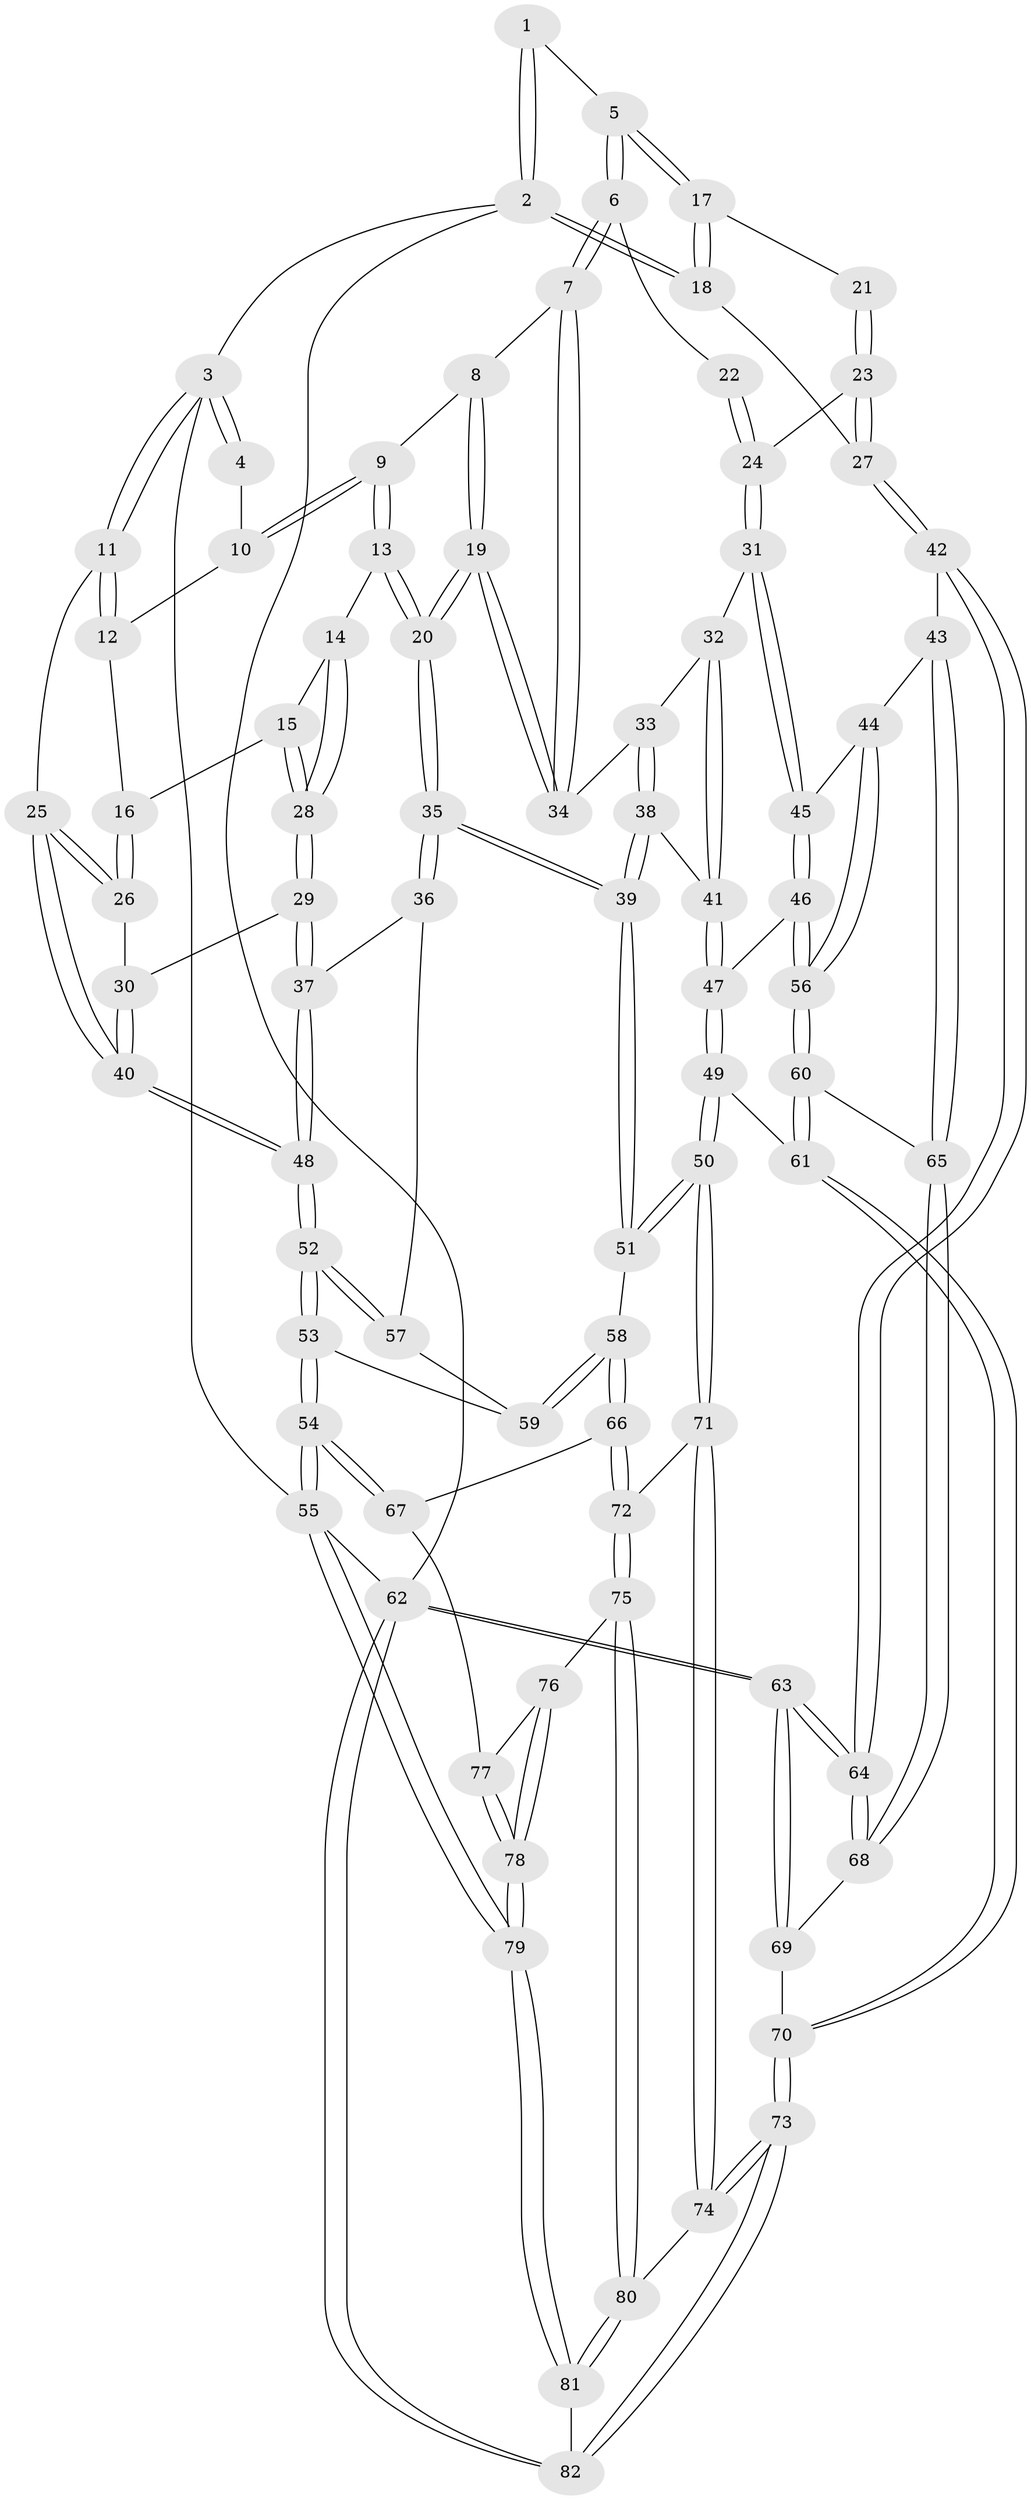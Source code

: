 // coarse degree distribution, {3: 0.5121951219512195, 4: 0.1951219512195122, 2: 0.17073170731707318, 5: 0.12195121951219512}
// Generated by graph-tools (version 1.1) at 2025/54/03/04/25 22:54:15]
// undirected, 82 vertices, 202 edges
graph export_dot {
  node [color=gray90,style=filled];
  1 [pos="+0.695379028477536+0"];
  2 [pos="+1+0"];
  3 [pos="+0+0"];
  4 [pos="+0.3142841358242288+0"];
  5 [pos="+0.7099010509029291+0"];
  6 [pos="+0.7017992999105498+0.09785552526701603"];
  7 [pos="+0.6945007986199538+0.11344238339960576"];
  8 [pos="+0.5107322559909309+0.16224287465516085"];
  9 [pos="+0.33668696688829264+0.12449414730116606"];
  10 [pos="+0.29148528145160624+0"];
  11 [pos="+0+0"];
  12 [pos="+0.16232748724714763+0.11323351105100113"];
  13 [pos="+0.3326452560437019+0.23733641794469382"];
  14 [pos="+0.29225839604809173+0.24192230343598808"];
  15 [pos="+0.18294156937074396+0.2414974684728605"];
  16 [pos="+0.1283670304880666+0.19815180881034433"];
  17 [pos="+1+0.14363506741904447"];
  18 [pos="+1+0.15999608056919662"];
  19 [pos="+0.39803948750525403+0.3525993362620045"];
  20 [pos="+0.3918829299394629+0.3577016422101736"];
  21 [pos="+0.9468386001984661+0.19177101393075818"];
  22 [pos="+0.8493726145726217+0.1804735144852438"];
  23 [pos="+0.9451667316962737+0.3486646597571868"];
  24 [pos="+0.9102030246788607+0.35459610695099614"];
  25 [pos="+0+0.22020506301384551"];
  26 [pos="+0.08956759552813388+0.21623517072270718"];
  27 [pos="+1+0.3893000469504423"];
  28 [pos="+0.17352535968694457+0.3421286744406552"];
  29 [pos="+0.16094252464054248+0.3898792516661113"];
  30 [pos="+0.11496300755060115+0.3320120979486688"];
  31 [pos="+0.8765077542465082+0.3751126152667341"];
  32 [pos="+0.7146240857819821+0.31369919698584037"];
  33 [pos="+0.6836732180402284+0.20336408752293123"];
  34 [pos="+0.6828030500550549+0.19841212282052054"];
  35 [pos="+0.38818109232945935+0.42101453234219893"];
  36 [pos="+0.17469393425980762+0.4326627030488989"];
  37 [pos="+0.16812969407920936+0.4210754745049345"];
  38 [pos="+0.5036161287443783+0.42277062192058107"];
  39 [pos="+0.3999459768228696+0.4377649322700095"];
  40 [pos="+0+0.27056572630640585"];
  41 [pos="+0.6725299043258+0.42564448203187455"];
  42 [pos="+1+0.5243241295949791"];
  43 [pos="+1+0.5531820590962438"];
  44 [pos="+0.9221081498484378+0.5029311698341417"];
  45 [pos="+0.8668289833918927+0.44288188777133264"];
  46 [pos="+0.7757804549459232+0.5160473960231379"];
  47 [pos="+0.6802450013254856+0.44751121966156315"];
  48 [pos="+0+0.28339973834629195"];
  49 [pos="+0.5563555908388811+0.6850281408446868"];
  50 [pos="+0.503765418505191+0.696767866212748"];
  51 [pos="+0.41580353524145774+0.5419926589594658"];
  52 [pos="+0+0.43385389549722464"];
  53 [pos="+0+0.4856881580002786"];
  54 [pos="+0+0.838370051246125"];
  55 [pos="+0+1"];
  56 [pos="+0.7940388374165421+0.6144848319437437"];
  57 [pos="+0.15276679363815976+0.4658805702266697"];
  58 [pos="+0.1327500885250176+0.6654553180288875"];
  59 [pos="+0.13457995913597232+0.5361450758937408"];
  60 [pos="+0.794148731165928+0.6584923488202601"];
  61 [pos="+0.7173683508475072+0.7041067249386759"];
  62 [pos="+1+1"];
  63 [pos="+1+1"];
  64 [pos="+1+0.7942423774704321"];
  65 [pos="+0.8605551667452276+0.6742963505906553"];
  66 [pos="+0.11794249084210179+0.6992693505611508"];
  67 [pos="+0.09714233547326413+0.7114922278958565"];
  68 [pos="+0.8891520034848036+0.7093554686267622"];
  69 [pos="+0.9071618008293304+0.8386911377494143"];
  70 [pos="+0.7706503447776577+0.9016957508335028"];
  71 [pos="+0.48760722387594196+0.7299153745724922"];
  72 [pos="+0.30228108662955844+0.7824922857504623"];
  73 [pos="+0.7178797453471352+1"];
  74 [pos="+0.4883158080682616+0.7345709067566144"];
  75 [pos="+0.27604746562001664+0.894057710191518"];
  76 [pos="+0.24322221204671626+0.9053928905924703"];
  77 [pos="+0.11103912954362555+0.7397085471469271"];
  78 [pos="+0.19675216751249794+0.9242900780177448"];
  79 [pos="+0+1"];
  80 [pos="+0.40437518008598405+1"];
  81 [pos="+0.4169274234211869+1"];
  82 [pos="+0.7224519425709435+1"];
  1 -- 2;
  1 -- 2;
  1 -- 5;
  2 -- 3;
  2 -- 18;
  2 -- 18;
  2 -- 62;
  3 -- 4;
  3 -- 4;
  3 -- 11;
  3 -- 11;
  3 -- 55;
  4 -- 10;
  5 -- 6;
  5 -- 6;
  5 -- 17;
  5 -- 17;
  6 -- 7;
  6 -- 7;
  6 -- 22;
  7 -- 8;
  7 -- 34;
  7 -- 34;
  8 -- 9;
  8 -- 19;
  8 -- 19;
  9 -- 10;
  9 -- 10;
  9 -- 13;
  9 -- 13;
  10 -- 12;
  11 -- 12;
  11 -- 12;
  11 -- 25;
  12 -- 16;
  13 -- 14;
  13 -- 20;
  13 -- 20;
  14 -- 15;
  14 -- 28;
  14 -- 28;
  15 -- 16;
  15 -- 28;
  15 -- 28;
  16 -- 26;
  16 -- 26;
  17 -- 18;
  17 -- 18;
  17 -- 21;
  18 -- 27;
  19 -- 20;
  19 -- 20;
  19 -- 34;
  19 -- 34;
  20 -- 35;
  20 -- 35;
  21 -- 23;
  21 -- 23;
  22 -- 24;
  22 -- 24;
  23 -- 24;
  23 -- 27;
  23 -- 27;
  24 -- 31;
  24 -- 31;
  25 -- 26;
  25 -- 26;
  25 -- 40;
  25 -- 40;
  26 -- 30;
  27 -- 42;
  27 -- 42;
  28 -- 29;
  28 -- 29;
  29 -- 30;
  29 -- 37;
  29 -- 37;
  30 -- 40;
  30 -- 40;
  31 -- 32;
  31 -- 45;
  31 -- 45;
  32 -- 33;
  32 -- 41;
  32 -- 41;
  33 -- 34;
  33 -- 38;
  33 -- 38;
  35 -- 36;
  35 -- 36;
  35 -- 39;
  35 -- 39;
  36 -- 37;
  36 -- 57;
  37 -- 48;
  37 -- 48;
  38 -- 39;
  38 -- 39;
  38 -- 41;
  39 -- 51;
  39 -- 51;
  40 -- 48;
  40 -- 48;
  41 -- 47;
  41 -- 47;
  42 -- 43;
  42 -- 64;
  42 -- 64;
  43 -- 44;
  43 -- 65;
  43 -- 65;
  44 -- 45;
  44 -- 56;
  44 -- 56;
  45 -- 46;
  45 -- 46;
  46 -- 47;
  46 -- 56;
  46 -- 56;
  47 -- 49;
  47 -- 49;
  48 -- 52;
  48 -- 52;
  49 -- 50;
  49 -- 50;
  49 -- 61;
  50 -- 51;
  50 -- 51;
  50 -- 71;
  50 -- 71;
  51 -- 58;
  52 -- 53;
  52 -- 53;
  52 -- 57;
  52 -- 57;
  53 -- 54;
  53 -- 54;
  53 -- 59;
  54 -- 55;
  54 -- 55;
  54 -- 67;
  54 -- 67;
  55 -- 79;
  55 -- 79;
  55 -- 62;
  56 -- 60;
  56 -- 60;
  57 -- 59;
  58 -- 59;
  58 -- 59;
  58 -- 66;
  58 -- 66;
  60 -- 61;
  60 -- 61;
  60 -- 65;
  61 -- 70;
  61 -- 70;
  62 -- 63;
  62 -- 63;
  62 -- 82;
  62 -- 82;
  63 -- 64;
  63 -- 64;
  63 -- 69;
  63 -- 69;
  64 -- 68;
  64 -- 68;
  65 -- 68;
  65 -- 68;
  66 -- 67;
  66 -- 72;
  66 -- 72;
  67 -- 77;
  68 -- 69;
  69 -- 70;
  70 -- 73;
  70 -- 73;
  71 -- 72;
  71 -- 74;
  71 -- 74;
  72 -- 75;
  72 -- 75;
  73 -- 74;
  73 -- 74;
  73 -- 82;
  73 -- 82;
  74 -- 80;
  75 -- 76;
  75 -- 80;
  75 -- 80;
  76 -- 77;
  76 -- 78;
  76 -- 78;
  77 -- 78;
  77 -- 78;
  78 -- 79;
  78 -- 79;
  79 -- 81;
  79 -- 81;
  80 -- 81;
  80 -- 81;
  81 -- 82;
}
